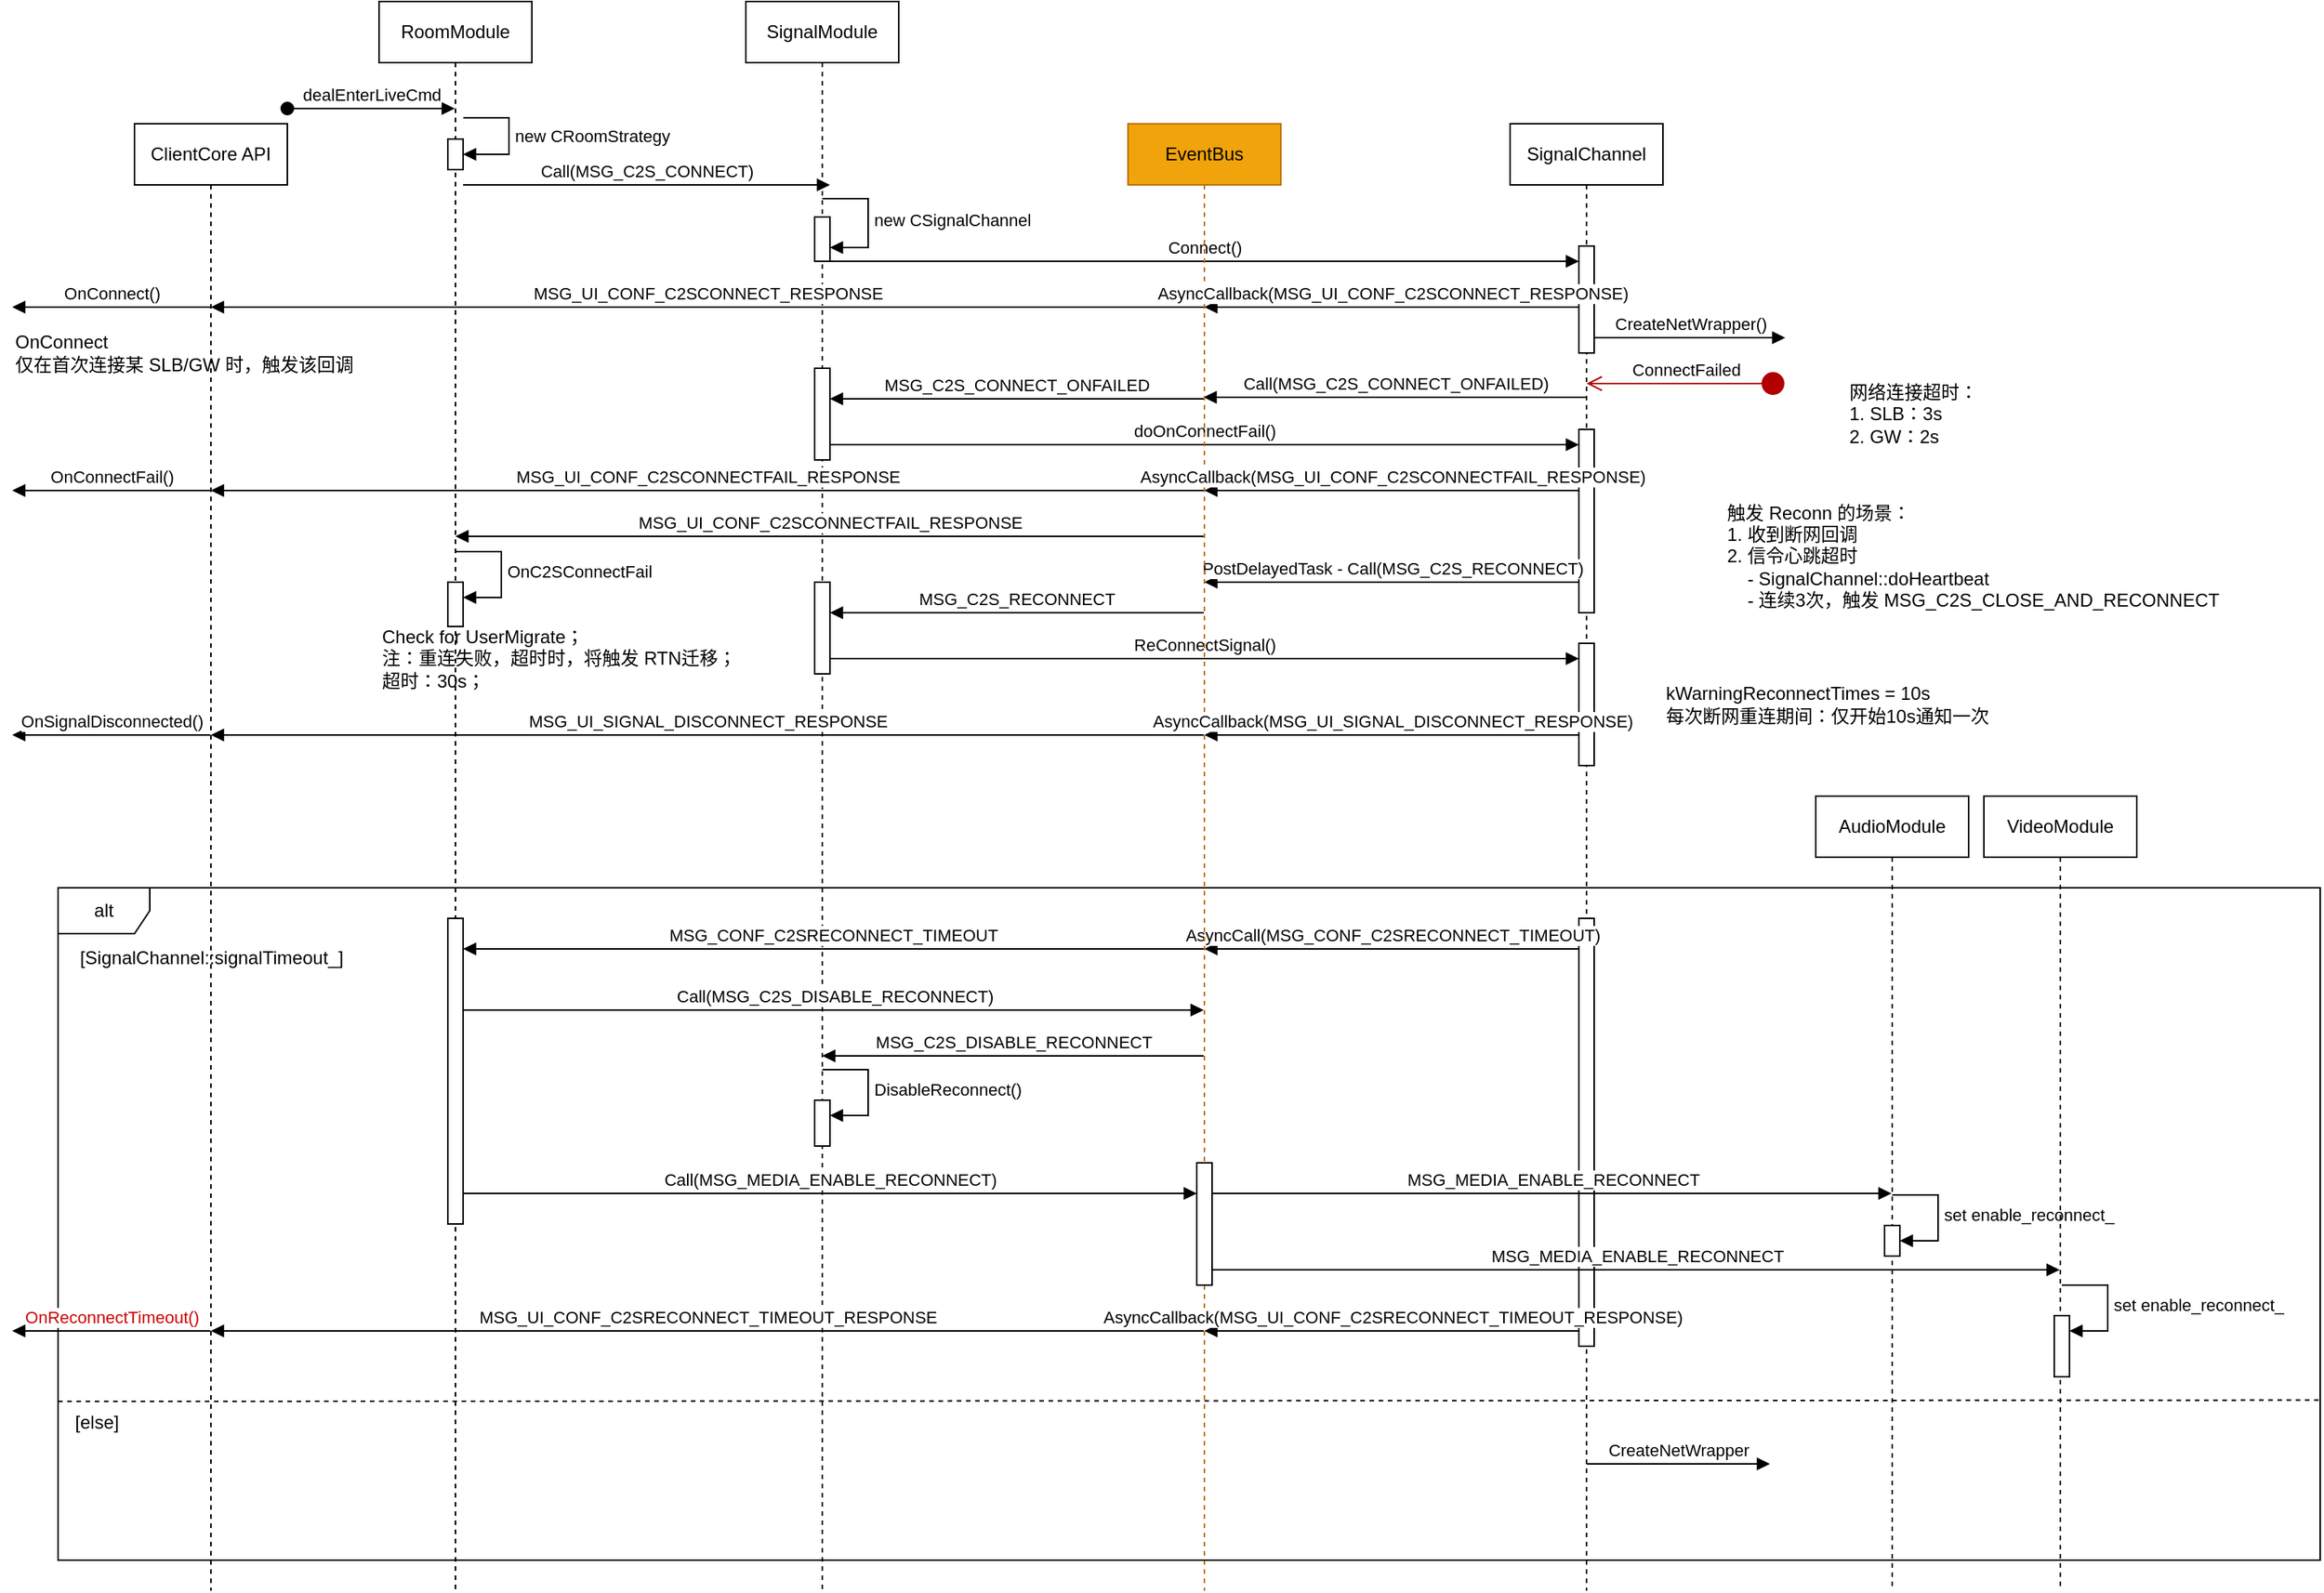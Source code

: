 <mxfile version="21.3.5" type="github">
  <diagram name="Page-1" id="2YBvvXClWsGukQMizWep">
    <mxGraphModel dx="2634" dy="908" grid="1" gridSize="10" guides="1" tooltips="1" connect="1" arrows="1" fold="1" page="1" pageScale="1" pageWidth="1200" pageHeight="1920" math="0" shadow="0">
      <root>
        <mxCell id="0" />
        <mxCell id="1" parent="0" />
        <mxCell id="aM9ryv3xv72pqoxQDRHE-1" value="RoomModule" style="shape=umlLifeline;perimeter=lifelinePerimeter;whiteSpace=wrap;html=1;container=0;dropTarget=0;collapsible=0;recursiveResize=0;outlineConnect=0;portConstraint=eastwest;newEdgeStyle={&quot;edgeStyle&quot;:&quot;elbowEdgeStyle&quot;,&quot;elbow&quot;:&quot;vertical&quot;,&quot;curved&quot;:0,&quot;rounded&quot;:0};" parent="1" vertex="1">
          <mxGeometry x="40" y="40" width="100" height="1040" as="geometry" />
        </mxCell>
        <mxCell id="aM9ryv3xv72pqoxQDRHE-3" value="dealEnterLiveCmd" style="html=1;verticalAlign=bottom;startArrow=oval;endArrow=block;startSize=8;edgeStyle=elbowEdgeStyle;elbow=vertical;curved=0;rounded=0;" parent="aM9ryv3xv72pqoxQDRHE-1" target="aM9ryv3xv72pqoxQDRHE-1" edge="1">
          <mxGeometry relative="1" as="geometry">
            <mxPoint x="-60" y="70" as="sourcePoint" />
            <mxPoint x="50" y="70" as="targetPoint" />
          </mxGeometry>
        </mxCell>
        <mxCell id="TPJhOk3paSpWV-xpmJgs-1" value="" style="html=1;points=[];perimeter=orthogonalPerimeter;outlineConnect=0;targetShapes=umlLifeline;portConstraint=eastwest;newEdgeStyle={&quot;edgeStyle&quot;:&quot;elbowEdgeStyle&quot;,&quot;elbow&quot;:&quot;vertical&quot;,&quot;curved&quot;:0,&quot;rounded&quot;:0};" parent="aM9ryv3xv72pqoxQDRHE-1" vertex="1">
          <mxGeometry x="45" y="90" width="10" height="20" as="geometry" />
        </mxCell>
        <mxCell id="TPJhOk3paSpWV-xpmJgs-2" value="new&amp;nbsp;CRoomStrategy" style="html=1;align=left;spacingLeft=2;endArrow=block;rounded=0;edgeStyle=orthogonalEdgeStyle;curved=0;rounded=0;exitX=1.014;exitY=0.032;exitDx=0;exitDy=0;exitPerimeter=0;" parent="aM9ryv3xv72pqoxQDRHE-1" target="TPJhOk3paSpWV-xpmJgs-1" edge="1">
          <mxGeometry relative="1" as="geometry">
            <mxPoint x="55.14" y="76.08" as="sourcePoint" />
            <Array as="points">
              <mxPoint x="85" y="76" />
              <mxPoint x="85" y="100" />
            </Array>
          </mxGeometry>
        </mxCell>
        <mxCell id="TPJhOk3paSpWV-xpmJgs-59" value="" style="html=1;points=[];perimeter=orthogonalPerimeter;outlineConnect=0;targetShapes=umlLifeline;portConstraint=eastwest;newEdgeStyle={&quot;edgeStyle&quot;:&quot;elbowEdgeStyle&quot;,&quot;elbow&quot;:&quot;vertical&quot;,&quot;curved&quot;:0,&quot;rounded&quot;:0};" parent="aM9ryv3xv72pqoxQDRHE-1" vertex="1">
          <mxGeometry x="45" y="380" width="10" height="29" as="geometry" />
        </mxCell>
        <mxCell id="TPJhOk3paSpWV-xpmJgs-60" value="OnC2SConnectFail" style="html=1;align=left;spacingLeft=2;endArrow=block;rounded=0;edgeStyle=orthogonalEdgeStyle;curved=0;rounded=0;" parent="aM9ryv3xv72pqoxQDRHE-1" target="TPJhOk3paSpWV-xpmJgs-59" edge="1">
          <mxGeometry relative="1" as="geometry">
            <mxPoint x="50" y="360" as="sourcePoint" />
            <Array as="points">
              <mxPoint x="80" y="390" />
            </Array>
          </mxGeometry>
        </mxCell>
        <mxCell id="TPJhOk3paSpWV-xpmJgs-76" value="" style="html=1;points=[];perimeter=orthogonalPerimeter;outlineConnect=0;targetShapes=umlLifeline;portConstraint=eastwest;newEdgeStyle={&quot;edgeStyle&quot;:&quot;elbowEdgeStyle&quot;,&quot;elbow&quot;:&quot;vertical&quot;,&quot;curved&quot;:0,&quot;rounded&quot;:0};" parent="aM9ryv3xv72pqoxQDRHE-1" vertex="1">
          <mxGeometry x="45" y="600" width="10" height="200" as="geometry" />
        </mxCell>
        <mxCell id="aM9ryv3xv72pqoxQDRHE-5" value="SignalModule" style="shape=umlLifeline;perimeter=lifelinePerimeter;whiteSpace=wrap;html=1;container=0;dropTarget=0;collapsible=0;recursiveResize=0;outlineConnect=0;portConstraint=eastwest;newEdgeStyle={&quot;edgeStyle&quot;:&quot;elbowEdgeStyle&quot;,&quot;elbow&quot;:&quot;vertical&quot;,&quot;curved&quot;:0,&quot;rounded&quot;:0};" parent="1" vertex="1">
          <mxGeometry x="280" y="40" width="100" height="1040" as="geometry" />
        </mxCell>
        <mxCell id="TPJhOk3paSpWV-xpmJgs-3" value="" style="html=1;points=[];perimeter=orthogonalPerimeter;outlineConnect=0;targetShapes=umlLifeline;portConstraint=eastwest;newEdgeStyle={&quot;edgeStyle&quot;:&quot;elbowEdgeStyle&quot;,&quot;elbow&quot;:&quot;vertical&quot;,&quot;curved&quot;:0,&quot;rounded&quot;:0};" parent="aM9ryv3xv72pqoxQDRHE-5" vertex="1">
          <mxGeometry x="45" y="141" width="10" height="29" as="geometry" />
        </mxCell>
        <mxCell id="TPJhOk3paSpWV-xpmJgs-4" value="new&amp;nbsp;CSignalChannel" style="html=1;align=left;spacingLeft=2;endArrow=block;rounded=0;edgeStyle=orthogonalEdgeStyle;curved=0;rounded=0;" parent="aM9ryv3xv72pqoxQDRHE-5" target="TPJhOk3paSpWV-xpmJgs-3" edge="1">
          <mxGeometry relative="1" as="geometry">
            <mxPoint x="50" y="129" as="sourcePoint" />
            <Array as="points">
              <mxPoint x="80" y="129" />
              <mxPoint x="80" y="161" />
            </Array>
            <mxPoint x="90" y="156" as="targetPoint" />
          </mxGeometry>
        </mxCell>
        <mxCell id="TPJhOk3paSpWV-xpmJgs-49" value="" style="html=1;points=[];perimeter=orthogonalPerimeter;outlineConnect=0;targetShapes=umlLifeline;portConstraint=eastwest;newEdgeStyle={&quot;edgeStyle&quot;:&quot;elbowEdgeStyle&quot;,&quot;elbow&quot;:&quot;vertical&quot;,&quot;curved&quot;:0,&quot;rounded&quot;:0};" parent="aM9ryv3xv72pqoxQDRHE-5" vertex="1">
          <mxGeometry x="45" y="719" width="10" height="30" as="geometry" />
        </mxCell>
        <mxCell id="TPJhOk3paSpWV-xpmJgs-50" value="DisableReconnect()" style="html=1;align=left;spacingLeft=2;endArrow=block;rounded=0;edgeStyle=orthogonalEdgeStyle;curved=0;rounded=0;" parent="aM9ryv3xv72pqoxQDRHE-5" target="TPJhOk3paSpWV-xpmJgs-49" edge="1">
          <mxGeometry relative="1" as="geometry">
            <mxPoint x="50" y="699" as="sourcePoint" />
            <Array as="points">
              <mxPoint x="80" y="729" />
            </Array>
          </mxGeometry>
        </mxCell>
        <mxCell id="TPJhOk3paSpWV-xpmJgs-62" value="" style="html=1;points=[];perimeter=orthogonalPerimeter;outlineConnect=0;targetShapes=umlLifeline;portConstraint=eastwest;newEdgeStyle={&quot;edgeStyle&quot;:&quot;elbowEdgeStyle&quot;,&quot;elbow&quot;:&quot;vertical&quot;,&quot;curved&quot;:0,&quot;rounded&quot;:0};" parent="aM9ryv3xv72pqoxQDRHE-5" vertex="1">
          <mxGeometry x="45" y="380" width="10" height="60" as="geometry" />
        </mxCell>
        <mxCell id="aM9ryv3xv72pqoxQDRHE-7" value="Call(MSG_C2S_CONNECT)" style="html=1;verticalAlign=bottom;endArrow=block;edgeStyle=elbowEdgeStyle;elbow=vertical;curved=0;rounded=0;" parent="1" edge="1">
          <mxGeometry x="0.002" relative="1" as="geometry">
            <mxPoint x="95" y="160" as="sourcePoint" />
            <Array as="points">
              <mxPoint x="255.5" y="160" />
              <mxPoint x="245.5" y="240" />
              <mxPoint x="175.5" y="210" />
            </Array>
            <mxPoint x="335" y="160" as="targetPoint" />
            <mxPoint as="offset" />
          </mxGeometry>
        </mxCell>
        <mxCell id="TPJhOk3paSpWV-xpmJgs-5" value="SignalChannel" style="shape=umlLifeline;perimeter=lifelinePerimeter;whiteSpace=wrap;html=1;container=1;dropTarget=0;collapsible=0;recursiveResize=0;outlineConnect=0;portConstraint=eastwest;newEdgeStyle={&quot;edgeStyle&quot;:&quot;elbowEdgeStyle&quot;,&quot;elbow&quot;:&quot;vertical&quot;,&quot;curved&quot;:0,&quot;rounded&quot;:0};" parent="1" vertex="1">
          <mxGeometry x="780" y="120" width="100" height="960" as="geometry" />
        </mxCell>
        <mxCell id="TPJhOk3paSpWV-xpmJgs-65" value="" style="html=1;points=[];perimeter=orthogonalPerimeter;outlineConnect=0;targetShapes=umlLifeline;portConstraint=eastwest;newEdgeStyle={&quot;edgeStyle&quot;:&quot;elbowEdgeStyle&quot;,&quot;elbow&quot;:&quot;vertical&quot;,&quot;curved&quot;:0,&quot;rounded&quot;:0};" parent="TPJhOk3paSpWV-xpmJgs-5" vertex="1">
          <mxGeometry x="45" y="200" width="10" height="120" as="geometry" />
        </mxCell>
        <mxCell id="TPJhOk3paSpWV-xpmJgs-69" value="" style="html=1;points=[];perimeter=orthogonalPerimeter;outlineConnect=0;targetShapes=umlLifeline;portConstraint=eastwest;newEdgeStyle={&quot;edgeStyle&quot;:&quot;elbowEdgeStyle&quot;,&quot;elbow&quot;:&quot;vertical&quot;,&quot;curved&quot;:0,&quot;rounded&quot;:0};" parent="TPJhOk3paSpWV-xpmJgs-5" vertex="1">
          <mxGeometry x="45" y="340" width="10" height="80" as="geometry" />
        </mxCell>
        <mxCell id="TPJhOk3paSpWV-xpmJgs-77" value="" style="html=1;points=[];perimeter=orthogonalPerimeter;outlineConnect=0;targetShapes=umlLifeline;portConstraint=eastwest;newEdgeStyle={&quot;edgeStyle&quot;:&quot;elbowEdgeStyle&quot;,&quot;elbow&quot;:&quot;vertical&quot;,&quot;curved&quot;:0,&quot;rounded&quot;:0};" parent="TPJhOk3paSpWV-xpmJgs-5" vertex="1">
          <mxGeometry x="45" y="520" width="10" height="280" as="geometry" />
        </mxCell>
        <mxCell id="TPJhOk3paSpWV-xpmJgs-81" value="" style="html=1;points=[];perimeter=orthogonalPerimeter;outlineConnect=0;targetShapes=umlLifeline;portConstraint=eastwest;newEdgeStyle={&quot;edgeStyle&quot;:&quot;elbowEdgeStyle&quot;,&quot;elbow&quot;:&quot;vertical&quot;,&quot;curved&quot;:0,&quot;rounded&quot;:0};" parent="TPJhOk3paSpWV-xpmJgs-5" vertex="1">
          <mxGeometry x="45" y="80" width="10" height="70" as="geometry" />
        </mxCell>
        <mxCell id="TPJhOk3paSpWV-xpmJgs-9" value="Connect()" style="html=1;verticalAlign=bottom;endArrow=block;edgeStyle=elbowEdgeStyle;elbow=vertical;curved=0;rounded=0;" parent="1" source="TPJhOk3paSpWV-xpmJgs-3" target="TPJhOk3paSpWV-xpmJgs-81" edge="1">
          <mxGeometry width="80" relative="1" as="geometry">
            <mxPoint x="370" y="380" as="sourcePoint" />
            <mxPoint x="595.0" y="380.0" as="targetPoint" />
            <Array as="points">
              <mxPoint x="410" y="210" />
              <mxPoint x="640" y="220" />
              <mxPoint x="510" y="310" />
              <mxPoint x="430" y="400" />
              <mxPoint x="530" y="380" />
            </Array>
          </mxGeometry>
        </mxCell>
        <mxCell id="TPJhOk3paSpWV-xpmJgs-10" value="CreateNetWrapper()" style="html=1;verticalAlign=bottom;endArrow=block;edgeStyle=elbowEdgeStyle;elbow=vertical;curved=0;rounded=0;" parent="1" source="TPJhOk3paSpWV-xpmJgs-81" edge="1">
          <mxGeometry width="80" relative="1" as="geometry">
            <mxPoint x="780.0" y="419.517" as="sourcePoint" />
            <mxPoint x="960" y="260" as="targetPoint" />
            <Array as="points">
              <mxPoint x="880" y="260" />
              <mxPoint x="930" y="250" />
              <mxPoint x="850" y="240" />
              <mxPoint x="920" y="340" />
              <mxPoint x="820" y="430" />
            </Array>
          </mxGeometry>
        </mxCell>
        <mxCell id="TPJhOk3paSpWV-xpmJgs-11" value="网络连接超时：&lt;br&gt;1. SLB：3s&lt;br&gt;2. GW：2s" style="text;html=1;align=left;verticalAlign=middle;resizable=0;points=[];autosize=1;strokeColor=none;fillColor=none;" parent="1" vertex="1">
          <mxGeometry x="1000" y="280" width="110" height="60" as="geometry" />
        </mxCell>
        <mxCell id="TPJhOk3paSpWV-xpmJgs-15" value="Call(MSG_C2S_CONNECT_ONFAILED)" style="html=1;verticalAlign=bottom;endArrow=block;edgeStyle=elbowEdgeStyle;elbow=vertical;curved=0;rounded=0;" parent="1" edge="1">
          <mxGeometry width="80" relative="1" as="geometry">
            <mxPoint x="829.5" y="299" as="sourcePoint" />
            <mxPoint x="579.5" y="299" as="targetPoint" />
            <Array as="points">
              <mxPoint x="750" y="299" />
              <mxPoint x="800" y="349" />
              <mxPoint x="630" y="309" />
              <mxPoint x="680" y="311" />
              <mxPoint x="700" y="309" />
              <mxPoint x="680" y="369" />
            </Array>
          </mxGeometry>
        </mxCell>
        <mxCell id="TPJhOk3paSpWV-xpmJgs-16" value="doOnConnectFail()" style="html=1;verticalAlign=bottom;endArrow=block;edgeStyle=elbowEdgeStyle;elbow=vertical;curved=0;rounded=0;" parent="1" source="TPJhOk3paSpWV-xpmJgs-63" target="TPJhOk3paSpWV-xpmJgs-65" edge="1">
          <mxGeometry width="80" relative="1" as="geometry">
            <mxPoint x="410" y="480" as="sourcePoint" />
            <mxPoint x="440" y="480" as="targetPoint" />
            <Array as="points">
              <mxPoint x="690" y="330" />
              <mxPoint x="440" y="440" />
              <mxPoint x="690" y="520" />
              <mxPoint x="500" y="510" />
              <mxPoint x="530" y="490" />
              <mxPoint x="450" y="480" />
              <mxPoint x="360" y="480" />
            </Array>
          </mxGeometry>
        </mxCell>
        <mxCell id="TPJhOk3paSpWV-xpmJgs-17" value="PostDelayedTask - Call(MSG_C2S_RECONNECT)" style="html=1;verticalAlign=bottom;endArrow=block;edgeStyle=elbowEdgeStyle;elbow=vertical;curved=0;rounded=0;" parent="1" source="TPJhOk3paSpWV-xpmJgs-65" target="TPJhOk3paSpWV-xpmJgs-22" edge="1">
          <mxGeometry width="80" relative="1" as="geometry">
            <mxPoint x="430" y="550" as="sourcePoint" />
            <mxPoint x="510" y="550" as="targetPoint" />
            <Array as="points">
              <mxPoint x="730" y="420" />
              <mxPoint x="660" y="560" />
              <mxPoint x="690" y="520" />
              <mxPoint x="760" y="480" />
              <mxPoint x="700" y="560" />
            </Array>
          </mxGeometry>
        </mxCell>
        <mxCell id="TPJhOk3paSpWV-xpmJgs-18" value="ReConnectSignal()" style="html=1;verticalAlign=bottom;endArrow=block;edgeStyle=elbowEdgeStyle;elbow=vertical;curved=0;rounded=0;" parent="1" source="TPJhOk3paSpWV-xpmJgs-62" target="TPJhOk3paSpWV-xpmJgs-69" edge="1">
          <mxGeometry width="80" relative="1" as="geometry">
            <mxPoint x="370" y="600" as="sourcePoint" />
            <mxPoint x="820" y="480" as="targetPoint" />
            <Array as="points">
              <mxPoint x="630" y="470" />
              <mxPoint x="500" y="590" />
              <mxPoint x="730" y="600" />
              <mxPoint x="690" y="590" />
              <mxPoint x="710" y="610" />
              <mxPoint x="680" y="620" />
              <mxPoint x="520" y="600" />
            </Array>
          </mxGeometry>
        </mxCell>
        <mxCell id="TPJhOk3paSpWV-xpmJgs-21" value="AsyncCall(MSG_CONF_C2SRECONNECT_TIMEOUT)" style="html=1;verticalAlign=bottom;endArrow=block;edgeStyle=elbowEdgeStyle;elbow=vertical;curved=0;rounded=0;" parent="1" source="TPJhOk3paSpWV-xpmJgs-77" target="TPJhOk3paSpWV-xpmJgs-22" edge="1">
          <mxGeometry width="80" relative="1" as="geometry">
            <mxPoint x="670" y="664.5" as="sourcePoint" />
            <mxPoint x="750" y="664.5" as="targetPoint" />
            <Array as="points">
              <mxPoint x="740" y="660" />
              <mxPoint x="750" y="680" />
              <mxPoint x="770" y="670" />
              <mxPoint x="650" y="680" />
              <mxPoint x="670" y="690" />
              <mxPoint x="740" y="700" />
              <mxPoint x="630" y="690" />
              <mxPoint x="650" y="665" />
            </Array>
            <mxPoint as="offset" />
          </mxGeometry>
        </mxCell>
        <mxCell id="TPJhOk3paSpWV-xpmJgs-22" value="EventBus" style="shape=umlLifeline;perimeter=lifelinePerimeter;whiteSpace=wrap;html=1;container=1;dropTarget=0;collapsible=0;recursiveResize=0;outlineConnect=0;portConstraint=eastwest;newEdgeStyle={&quot;edgeStyle&quot;:&quot;elbowEdgeStyle&quot;,&quot;elbow&quot;:&quot;vertical&quot;,&quot;curved&quot;:0,&quot;rounded&quot;:0};strokeColor=#BD7000;fillColor=#f0a30a;fontColor=#000000;" parent="1" vertex="1">
          <mxGeometry x="530" y="120" width="100" height="960" as="geometry" />
        </mxCell>
        <mxCell id="TPJhOk3paSpWV-xpmJgs-78" value="" style="html=1;points=[];perimeter=orthogonalPerimeter;outlineConnect=0;targetShapes=umlLifeline;portConstraint=eastwest;newEdgeStyle={&quot;edgeStyle&quot;:&quot;elbowEdgeStyle&quot;,&quot;elbow&quot;:&quot;vertical&quot;,&quot;curved&quot;:0,&quot;rounded&quot;:0};" parent="TPJhOk3paSpWV-xpmJgs-22" vertex="1">
          <mxGeometry x="45" y="680" width="10" height="80" as="geometry" />
        </mxCell>
        <mxCell id="TPJhOk3paSpWV-xpmJgs-23" value="AsyncCallback(MSG_UI_CONF_C2SRECONNECT_TIMEOUT_RESPONSE)" style="html=1;verticalAlign=bottom;endArrow=block;edgeStyle=elbowEdgeStyle;elbow=vertical;curved=0;rounded=0;" parent="1" source="TPJhOk3paSpWV-xpmJgs-77" target="TPJhOk3paSpWV-xpmJgs-22" edge="1">
          <mxGeometry width="80" relative="1" as="geometry">
            <mxPoint x="800" y="750" as="sourcePoint" />
            <mxPoint x="800" y="740" as="targetPoint" />
            <Array as="points">
              <mxPoint x="750" y="910" />
              <mxPoint x="770" y="920" />
              <mxPoint x="660" y="880" />
              <mxPoint x="730" y="860" />
              <mxPoint x="640" y="850" />
              <mxPoint x="670" y="820" />
              <mxPoint x="730" y="800" />
              <mxPoint x="680" y="760" />
              <mxPoint x="640" y="744" />
              <mxPoint x="740" y="710" />
            </Array>
          </mxGeometry>
        </mxCell>
        <mxCell id="TPJhOk3paSpWV-xpmJgs-24" value="MSG_C2S_CONNECT_ONFAILED" style="html=1;verticalAlign=bottom;endArrow=block;edgeStyle=elbowEdgeStyle;elbow=vertical;curved=0;rounded=0;" parent="1" source="TPJhOk3paSpWV-xpmJgs-22" target="TPJhOk3paSpWV-xpmJgs-63" edge="1">
          <mxGeometry width="80" relative="1" as="geometry">
            <mxPoint x="380" y="550" as="sourcePoint" />
            <mxPoint x="460" y="550" as="targetPoint" />
            <Array as="points">
              <mxPoint x="500" y="300" />
              <mxPoint x="480" y="410" />
              <mxPoint x="520" y="480" />
              <mxPoint x="530" y="470" />
              <mxPoint x="540" y="470" />
              <mxPoint x="380" y="550" />
            </Array>
          </mxGeometry>
        </mxCell>
        <mxCell id="TPJhOk3paSpWV-xpmJgs-25" value="MSG_C2S_RECONNECT" style="html=1;verticalAlign=bottom;endArrow=block;edgeStyle=elbowEdgeStyle;elbow=vertical;curved=0;rounded=0;" parent="1" source="TPJhOk3paSpWV-xpmJgs-22" target="TPJhOk3paSpWV-xpmJgs-62" edge="1">
          <mxGeometry width="80" relative="1" as="geometry">
            <mxPoint x="530" y="440" as="sourcePoint" />
            <mxPoint x="350" y="440" as="targetPoint" />
            <Array as="points">
              <mxPoint x="510" y="440" />
              <mxPoint x="550" y="440" />
              <mxPoint x="500" y="560" />
              <mxPoint x="540" y="560" />
              <mxPoint x="550" y="570" />
              <mxPoint x="540" y="560" />
              <mxPoint x="560" y="580" />
              <mxPoint x="400" y="580" />
              <mxPoint x="370" y="550" />
              <mxPoint x="540" y="550" />
              <mxPoint x="540" y="560" />
              <mxPoint x="380" y="490" />
              <mxPoint x="360" y="500" />
              <mxPoint x="540" y="489" />
              <mxPoint x="550" y="489" />
              <mxPoint x="530" y="499" />
              <mxPoint x="390" y="479" />
              <mxPoint x="380" y="569" />
              <mxPoint x="370" y="489" />
              <mxPoint x="550" y="499" />
              <mxPoint x="550" y="479" />
              <mxPoint x="550" y="479" />
              <mxPoint x="410" y="579" />
            </Array>
          </mxGeometry>
        </mxCell>
        <mxCell id="TPJhOk3paSpWV-xpmJgs-31" value="MSG_CONF_C2SRECONNECT_TIMEOUT" style="html=1;verticalAlign=bottom;endArrow=block;edgeStyle=elbowEdgeStyle;elbow=vertical;curved=0;rounded=0;" parent="1" source="TPJhOk3paSpWV-xpmJgs-22" target="TPJhOk3paSpWV-xpmJgs-76" edge="1">
          <mxGeometry width="80" relative="1" as="geometry">
            <mxPoint x="380" y="730" as="sourcePoint" />
            <mxPoint x="460" y="730" as="targetPoint" />
            <Array as="points">
              <mxPoint x="210" y="660" />
              <mxPoint x="510" y="680" />
              <mxPoint x="530" y="670" />
              <mxPoint x="500" y="700" />
              <mxPoint x="440" y="720" />
            </Array>
          </mxGeometry>
        </mxCell>
        <mxCell id="TPJhOk3paSpWV-xpmJgs-34" value="Call(MSG_C2S_DISABLE_RECONNECT)" style="html=1;verticalAlign=bottom;endArrow=block;edgeStyle=elbowEdgeStyle;elbow=vertical;curved=0;rounded=0;" parent="1" source="TPJhOk3paSpWV-xpmJgs-76" target="TPJhOk3paSpWV-xpmJgs-22" edge="1">
          <mxGeometry x="0.001" width="80" relative="1" as="geometry">
            <mxPoint x="160" y="760" as="sourcePoint" />
            <mxPoint x="240" y="760" as="targetPoint" />
            <Array as="points">
              <mxPoint x="180" y="700" />
              <mxPoint x="530" y="695" />
              <mxPoint x="510" y="720" />
              <mxPoint x="310" y="760" />
            </Array>
            <mxPoint as="offset" />
          </mxGeometry>
        </mxCell>
        <mxCell id="TPJhOk3paSpWV-xpmJgs-35" value="MSG_C2S_DISABLE_RECONNECT" style="html=1;verticalAlign=bottom;endArrow=block;edgeStyle=elbowEdgeStyle;elbow=vertical;curved=0;rounded=0;" parent="1" source="TPJhOk3paSpWV-xpmJgs-22" target="aM9ryv3xv72pqoxQDRHE-5" edge="1">
          <mxGeometry width="80" relative="1" as="geometry">
            <mxPoint x="520" y="590" as="sourcePoint" />
            <mxPoint x="600" y="590" as="targetPoint" />
            <Array as="points">
              <mxPoint x="520" y="730" />
              <mxPoint x="480" y="760" />
            </Array>
          </mxGeometry>
        </mxCell>
        <mxCell id="TPJhOk3paSpWV-xpmJgs-36" value="ConnectFailed" style="html=1;verticalAlign=bottom;startArrow=circle;startFill=1;endArrow=open;startSize=6;endSize=8;edgeStyle=elbowEdgeStyle;elbow=vertical;curved=0;rounded=0;fillColor=#e51400;strokeColor=#B20000;" parent="1" target="TPJhOk3paSpWV-xpmJgs-5" edge="1">
          <mxGeometry width="80" relative="1" as="geometry">
            <mxPoint x="960" y="290" as="sourcePoint" />
            <mxPoint x="830" y="402" as="targetPoint" />
            <Array as="points">
              <mxPoint x="850" y="290" />
              <mxPoint x="870" y="280" />
              <mxPoint x="920" y="370" />
              <mxPoint x="880" y="380" />
              <mxPoint x="860" y="460" />
            </Array>
          </mxGeometry>
        </mxCell>
        <mxCell id="TPJhOk3paSpWV-xpmJgs-37" value="AudioModule" style="shape=umlLifeline;perimeter=lifelinePerimeter;whiteSpace=wrap;html=1;container=1;dropTarget=0;collapsible=0;recursiveResize=0;outlineConnect=0;portConstraint=eastwest;newEdgeStyle={&quot;edgeStyle&quot;:&quot;elbowEdgeStyle&quot;,&quot;elbow&quot;:&quot;vertical&quot;,&quot;curved&quot;:0,&quot;rounded&quot;:0};" parent="1" vertex="1">
          <mxGeometry x="980" y="560" width="100" height="520" as="geometry" />
        </mxCell>
        <mxCell id="TPJhOk3paSpWV-xpmJgs-41" value="" style="html=1;points=[];perimeter=orthogonalPerimeter;outlineConnect=0;targetShapes=umlLifeline;portConstraint=eastwest;newEdgeStyle={&quot;edgeStyle&quot;:&quot;elbowEdgeStyle&quot;,&quot;elbow&quot;:&quot;vertical&quot;,&quot;curved&quot;:0,&quot;rounded&quot;:0};" parent="TPJhOk3paSpWV-xpmJgs-37" vertex="1">
          <mxGeometry x="45" y="281" width="10" height="20" as="geometry" />
        </mxCell>
        <mxCell id="TPJhOk3paSpWV-xpmJgs-42" value="set&amp;nbsp;enable_reconnect_" style="html=1;align=left;spacingLeft=2;endArrow=block;rounded=0;edgeStyle=orthogonalEdgeStyle;curved=0;rounded=0;" parent="TPJhOk3paSpWV-xpmJgs-37" target="TPJhOk3paSpWV-xpmJgs-41" edge="1">
          <mxGeometry relative="1" as="geometry">
            <mxPoint x="50" y="261" as="sourcePoint" />
            <Array as="points">
              <mxPoint x="80" y="291" />
            </Array>
          </mxGeometry>
        </mxCell>
        <mxCell id="TPJhOk3paSpWV-xpmJgs-38" value="VideoModule" style="shape=umlLifeline;perimeter=lifelinePerimeter;whiteSpace=wrap;html=1;container=1;dropTarget=0;collapsible=0;recursiveResize=0;outlineConnect=0;portConstraint=eastwest;newEdgeStyle={&quot;edgeStyle&quot;:&quot;elbowEdgeStyle&quot;,&quot;elbow&quot;:&quot;vertical&quot;,&quot;curved&quot;:0,&quot;rounded&quot;:0};" parent="1" vertex="1">
          <mxGeometry x="1090" y="560" width="100" height="520" as="geometry" />
        </mxCell>
        <mxCell id="TPJhOk3paSpWV-xpmJgs-43" value="" style="html=1;points=[];perimeter=orthogonalPerimeter;outlineConnect=0;targetShapes=umlLifeline;portConstraint=eastwest;newEdgeStyle={&quot;edgeStyle&quot;:&quot;elbowEdgeStyle&quot;,&quot;elbow&quot;:&quot;vertical&quot;,&quot;curved&quot;:0,&quot;rounded&quot;:0};" parent="TPJhOk3paSpWV-xpmJgs-38" vertex="1">
          <mxGeometry x="46" y="340" width="10" height="40" as="geometry" />
        </mxCell>
        <mxCell id="TPJhOk3paSpWV-xpmJgs-44" value="set&amp;nbsp;enable_reconnect_" style="html=1;align=left;spacingLeft=2;endArrow=block;rounded=0;edgeStyle=orthogonalEdgeStyle;curved=0;rounded=0;" parent="TPJhOk3paSpWV-xpmJgs-38" target="TPJhOk3paSpWV-xpmJgs-43" edge="1">
          <mxGeometry relative="1" as="geometry">
            <mxPoint x="51" y="320" as="sourcePoint" />
            <Array as="points">
              <mxPoint x="81" y="350" />
            </Array>
          </mxGeometry>
        </mxCell>
        <mxCell id="TPJhOk3paSpWV-xpmJgs-39" value="MSG_MEDIA_ENABLE_RECONNECT" style="html=1;verticalAlign=bottom;endArrow=block;edgeStyle=elbowEdgeStyle;elbow=vertical;curved=0;rounded=0;" parent="1" source="TPJhOk3paSpWV-xpmJgs-78" target="TPJhOk3paSpWV-xpmJgs-37" edge="1">
          <mxGeometry width="80" relative="1" as="geometry">
            <mxPoint x="600" y="760" as="sourcePoint" />
            <mxPoint x="680" y="760" as="targetPoint" />
            <Array as="points">
              <mxPoint x="930" y="820" />
              <mxPoint x="730" y="780" />
            </Array>
            <mxPoint as="offset" />
          </mxGeometry>
        </mxCell>
        <mxCell id="TPJhOk3paSpWV-xpmJgs-40" value="MSG_MEDIA_ENABLE_RECONNECT" style="html=1;verticalAlign=bottom;endArrow=block;edgeStyle=elbowEdgeStyle;elbow=vertical;curved=0;rounded=0;" parent="1" source="TPJhOk3paSpWV-xpmJgs-78" target="TPJhOk3paSpWV-xpmJgs-38" edge="1">
          <mxGeometry width="80" relative="1" as="geometry">
            <mxPoint x="620" y="810" as="sourcePoint" />
            <mxPoint x="660" y="780" as="targetPoint" />
            <Array as="points">
              <mxPoint x="980" y="870" />
              <mxPoint x="720" y="820" />
              <mxPoint x="930" y="810" />
              <mxPoint x="1100" y="810" />
            </Array>
          </mxGeometry>
        </mxCell>
        <mxCell id="TPJhOk3paSpWV-xpmJgs-45" value="ClientCore API" style="shape=umlLifeline;perimeter=lifelinePerimeter;whiteSpace=wrap;html=1;container=1;dropTarget=0;collapsible=0;recursiveResize=0;outlineConnect=0;portConstraint=eastwest;newEdgeStyle={&quot;edgeStyle&quot;:&quot;elbowEdgeStyle&quot;,&quot;elbow&quot;:&quot;vertical&quot;,&quot;curved&quot;:0,&quot;rounded&quot;:0};" parent="1" vertex="1">
          <mxGeometry x="-120" y="120" width="100" height="960" as="geometry" />
        </mxCell>
        <mxCell id="TPJhOk3paSpWV-xpmJgs-46" value="MSG_UI_CONF_C2SRECONNECT_TIMEOUT_RESPONSE" style="html=1;verticalAlign=bottom;endArrow=block;edgeStyle=elbowEdgeStyle;elbow=vertical;curved=0;rounded=0;" parent="1" source="TPJhOk3paSpWV-xpmJgs-22" target="TPJhOk3paSpWV-xpmJgs-45" edge="1">
          <mxGeometry width="80" relative="1" as="geometry">
            <mxPoint x="360" y="670" as="sourcePoint" />
            <mxPoint x="440" y="670" as="targetPoint" />
            <Array as="points">
              <mxPoint x="480" y="910" />
              <mxPoint x="60" y="890" />
              <mxPoint x="480" y="870" />
              <mxPoint x="60" y="880" />
            </Array>
            <mxPoint as="offset" />
          </mxGeometry>
        </mxCell>
        <mxCell id="TPJhOk3paSpWV-xpmJgs-47" value="AsyncCallback(MSG_UI_CONF_C2SCONNECTFAIL_RESPONSE)" style="html=1;verticalAlign=bottom;endArrow=block;edgeStyle=elbowEdgeStyle;elbow=vertical;curved=0;rounded=0;" parent="1" source="TPJhOk3paSpWV-xpmJgs-65" target="TPJhOk3paSpWV-xpmJgs-22" edge="1">
          <mxGeometry width="80" relative="1" as="geometry">
            <mxPoint x="820" y="360" as="sourcePoint" />
            <mxPoint x="490" y="490" as="targetPoint" />
            <Array as="points">
              <mxPoint x="780" y="360" />
              <mxPoint x="660" y="480" />
            </Array>
          </mxGeometry>
        </mxCell>
        <mxCell id="TPJhOk3paSpWV-xpmJgs-48" value="MSG_UI_CONF_C2SCONNECTFAIL_RESPONSE" style="html=1;verticalAlign=bottom;endArrow=block;edgeStyle=elbowEdgeStyle;elbow=vertical;curved=0;rounded=0;" parent="1" source="TPJhOk3paSpWV-xpmJgs-22" target="TPJhOk3paSpWV-xpmJgs-45" edge="1">
          <mxGeometry width="80" relative="1" as="geometry">
            <mxPoint x="380" y="440" as="sourcePoint" />
            <mxPoint x="460" y="440" as="targetPoint" />
            <Array as="points">
              <mxPoint x="500" y="360" />
              <mxPoint x="470" y="480" />
              <mxPoint x="250" y="500" />
            </Array>
            <mxPoint as="offset" />
          </mxGeometry>
        </mxCell>
        <mxCell id="TPJhOk3paSpWV-xpmJgs-56" value="" style="group;strokeColor=#0000FF;fillColor=none;" parent="1" vertex="1" connectable="0">
          <mxGeometry x="-170" y="620" width="1480" height="440" as="geometry" />
        </mxCell>
        <mxCell id="TPJhOk3paSpWV-xpmJgs-51" value="alt" style="shape=umlFrame;whiteSpace=wrap;html=1;pointerEvents=0;" parent="TPJhOk3paSpWV-xpmJgs-56" vertex="1">
          <mxGeometry width="1480" height="440" as="geometry" />
        </mxCell>
        <mxCell id="TPJhOk3paSpWV-xpmJgs-52" value="[else]" style="text;html=1;align=center;verticalAlign=middle;resizable=0;points=[];autosize=1;strokeColor=none;fillColor=none;" parent="TPJhOk3paSpWV-xpmJgs-56" vertex="1">
          <mxGeometry y="335.238" width="50" height="30" as="geometry" />
        </mxCell>
        <mxCell id="TPJhOk3paSpWV-xpmJgs-54" value="" style="endArrow=none;dashed=1;html=1;rounded=0;exitX=0;exitY=0.764;exitDx=0;exitDy=0;exitPerimeter=0;entryX=1;entryY=0.762;entryDx=0;entryDy=0;entryPerimeter=0;" parent="TPJhOk3paSpWV-xpmJgs-56" source="TPJhOk3paSpWV-xpmJgs-51" target="TPJhOk3paSpWV-xpmJgs-51" edge="1">
          <mxGeometry width="50" height="50" relative="1" as="geometry">
            <mxPoint x="640" y="398.095" as="sourcePoint" />
            <mxPoint x="690" y="345.714" as="targetPoint" />
          </mxGeometry>
        </mxCell>
        <mxCell id="TPJhOk3paSpWV-xpmJgs-55" value="[SignalChannel::signalTimeout_]" style="text;html=1;align=center;verticalAlign=middle;resizable=0;points=[];autosize=1;strokeColor=none;fillColor=none;" parent="TPJhOk3paSpWV-xpmJgs-56" vertex="1">
          <mxGeometry y="31.429" width="200" height="30" as="geometry" />
        </mxCell>
        <mxCell id="TPJhOk3paSpWV-xpmJgs-57" value="CreateNetWrapper" style="html=1;verticalAlign=bottom;endArrow=block;edgeStyle=elbowEdgeStyle;elbow=vertical;curved=0;rounded=0;" parent="TPJhOk3paSpWV-xpmJgs-56" source="TPJhOk3paSpWV-xpmJgs-5" edge="1">
          <mxGeometry width="80" relative="1" as="geometry">
            <mxPoint x="1000" y="377.143" as="sourcePoint" />
            <mxPoint x="1120" y="377.143" as="targetPoint" />
          </mxGeometry>
        </mxCell>
        <mxCell id="TPJhOk3paSpWV-xpmJgs-58" value="MSG_UI_CONF_C2SCONNECTFAIL_RESPONSE" style="html=1;verticalAlign=bottom;endArrow=block;edgeStyle=elbowEdgeStyle;elbow=vertical;curved=0;rounded=0;" parent="1" source="TPJhOk3paSpWV-xpmJgs-22" target="aM9ryv3xv72pqoxQDRHE-1" edge="1">
          <mxGeometry width="80" relative="1" as="geometry">
            <mxPoint x="500" y="510" as="sourcePoint" />
            <mxPoint x="250" y="510" as="targetPoint" />
            <Array as="points">
              <mxPoint x="500" y="390" />
              <mxPoint x="310" y="510" />
            </Array>
          </mxGeometry>
        </mxCell>
        <mxCell id="TPJhOk3paSpWV-xpmJgs-61" value="Check for&amp;nbsp;UserMigrate；&lt;br&gt;注：重连失败，超时时，将触发 RTN迁移；&lt;br&gt;超时：30s；" style="text;html=1;align=left;verticalAlign=middle;resizable=0;points=[];autosize=1;strokeColor=none;fillColor=none;" parent="1" vertex="1">
          <mxGeometry x="40" y="440" width="260" height="60" as="geometry" />
        </mxCell>
        <mxCell id="TPJhOk3paSpWV-xpmJgs-64" value="" style="html=1;verticalAlign=bottom;endArrow=block;edgeStyle=elbowEdgeStyle;elbow=vertical;curved=0;rounded=0;" parent="1" source="aM9ryv3xv72pqoxQDRHE-5" target="TPJhOk3paSpWV-xpmJgs-63" edge="1">
          <mxGeometry width="80" relative="1" as="geometry">
            <mxPoint x="330" y="330" as="sourcePoint" />
            <mxPoint x="830" y="330" as="targetPoint" />
            <Array as="points" />
          </mxGeometry>
        </mxCell>
        <mxCell id="TPJhOk3paSpWV-xpmJgs-63" value="" style="html=1;points=[];perimeter=orthogonalPerimeter;outlineConnect=0;targetShapes=umlLifeline;portConstraint=eastwest;newEdgeStyle={&quot;edgeStyle&quot;:&quot;elbowEdgeStyle&quot;,&quot;elbow&quot;:&quot;vertical&quot;,&quot;curved&quot;:0,&quot;rounded&quot;:0};" parent="1" vertex="1">
          <mxGeometry x="325" y="280" width="10" height="60" as="geometry" />
        </mxCell>
        <mxCell id="TPJhOk3paSpWV-xpmJgs-68" value="AsyncCallback(MSG_UI_SIGNAL_DISCONNECT_RESPONSE)" style="html=1;verticalAlign=bottom;endArrow=block;edgeStyle=elbowEdgeStyle;elbow=vertical;curved=0;rounded=0;" parent="1" source="TPJhOk3paSpWV-xpmJgs-69" target="TPJhOk3paSpWV-xpmJgs-22" edge="1">
          <mxGeometry x="0.002" width="80" relative="1" as="geometry">
            <mxPoint x="900" y="510" as="sourcePoint" />
            <mxPoint x="940" y="510" as="targetPoint" />
            <Array as="points">
              <mxPoint x="740" y="520" />
              <mxPoint x="670" y="500" />
            </Array>
            <mxPoint as="offset" />
          </mxGeometry>
        </mxCell>
        <mxCell id="TPJhOk3paSpWV-xpmJgs-71" value="MSG_UI_SIGNAL_DISCONNECT_RESPONSE" style="html=1;verticalAlign=bottom;endArrow=block;edgeStyle=elbowEdgeStyle;elbow=vertical;curved=0;rounded=0;" parent="1" source="TPJhOk3paSpWV-xpmJgs-22" target="TPJhOk3paSpWV-xpmJgs-45" edge="1">
          <mxGeometry width="80" relative="1" as="geometry">
            <mxPoint x="440" y="530" as="sourcePoint" />
            <mxPoint x="520" y="530" as="targetPoint" />
            <Array as="points">
              <mxPoint x="450" y="520" />
              <mxPoint x="70" y="500" />
            </Array>
          </mxGeometry>
        </mxCell>
        <mxCell id="TPJhOk3paSpWV-xpmJgs-72" value="OnConnectFail()" style="html=1;verticalAlign=bottom;endArrow=block;edgeStyle=elbowEdgeStyle;elbow=vertical;curved=0;rounded=0;" parent="1" source="TPJhOk3paSpWV-xpmJgs-45" edge="1">
          <mxGeometry x="0.006" width="80" relative="1" as="geometry">
            <mxPoint x="-240" y="360" as="sourcePoint" />
            <mxPoint x="-200" y="360" as="targetPoint" />
            <mxPoint as="offset" />
          </mxGeometry>
        </mxCell>
        <mxCell id="TPJhOk3paSpWV-xpmJgs-73" value="OnSignalDisconnected()" style="html=1;verticalAlign=bottom;endArrow=block;edgeStyle=elbowEdgeStyle;elbow=vertical;curved=0;rounded=0;" parent="1" source="TPJhOk3paSpWV-xpmJgs-45" edge="1">
          <mxGeometry width="80" relative="1" as="geometry">
            <mxPoint x="-260" y="500" as="sourcePoint" />
            <mxPoint x="-200" y="520" as="targetPoint" />
            <Array as="points">
              <mxPoint x="-150" y="520" />
            </Array>
          </mxGeometry>
        </mxCell>
        <mxCell id="TPJhOk3paSpWV-xpmJgs-74" value="kWarningReconnectTimes = 10s&lt;br&gt;每次断网重连期间：仅开始10s通知一次" style="text;html=1;align=left;verticalAlign=middle;resizable=0;points=[];autosize=1;strokeColor=none;fillColor=none;" parent="1" vertex="1">
          <mxGeometry x="880" y="480" width="230" height="40" as="geometry" />
        </mxCell>
        <mxCell id="TPJhOk3paSpWV-xpmJgs-75" value="OnReconnectTimeout()" style="html=1;verticalAlign=bottom;endArrow=block;edgeStyle=elbowEdgeStyle;elbow=vertical;curved=0;rounded=0;fontColor=#CC0000;" parent="1" source="TPJhOk3paSpWV-xpmJgs-45" edge="1">
          <mxGeometry width="80" relative="1" as="geometry">
            <mxPoint x="-280" y="910" as="sourcePoint" />
            <mxPoint x="-200" y="910" as="targetPoint" />
          </mxGeometry>
        </mxCell>
        <mxCell id="TPJhOk3paSpWV-xpmJgs-79" value="Call(MSG_MEDIA_ENABLE_RECONNECT)" style="html=1;verticalAlign=bottom;endArrow=block;edgeStyle=elbowEdgeStyle;elbow=vertical;curved=0;rounded=0;" parent="1" source="TPJhOk3paSpWV-xpmJgs-76" target="TPJhOk3paSpWV-xpmJgs-78" edge="1">
          <mxGeometry width="80" relative="1" as="geometry">
            <mxPoint x="420" y="810" as="sourcePoint" />
            <mxPoint x="500" y="810" as="targetPoint" />
          </mxGeometry>
        </mxCell>
        <mxCell id="TPJhOk3paSpWV-xpmJgs-80" value="触发 Reconn 的场景：&lt;br&gt;1. 收到断网回调&lt;br&gt;2. 信令心跳超时&lt;br&gt;&amp;nbsp; &amp;nbsp; - SignalChannel::doHeartbeat&lt;br&gt;&amp;nbsp; &amp;nbsp; - 连续3次，触发&amp;nbsp;MSG_C2S_CLOSE_AND_RECONNECT" style="text;html=1;align=left;verticalAlign=middle;resizable=0;points=[];autosize=1;strokeColor=none;fillColor=none;" parent="1" vertex="1">
          <mxGeometry x="920" y="358" width="350" height="90" as="geometry" />
        </mxCell>
        <mxCell id="TPJhOk3paSpWV-xpmJgs-83" value="AsyncCallback(MSG_UI_CONF_C2SCONNECT_RESPONSE)" style="html=1;verticalAlign=bottom;endArrow=block;edgeStyle=elbowEdgeStyle;elbow=vertical;curved=0;rounded=0;" parent="1" source="TPJhOk3paSpWV-xpmJgs-81" target="TPJhOk3paSpWV-xpmJgs-22" edge="1">
          <mxGeometry width="80" relative="1" as="geometry">
            <mxPoint x="670" y="240" as="sourcePoint" />
            <mxPoint x="740" y="240.33" as="targetPoint" />
            <Array as="points">
              <mxPoint x="680" y="240" />
            </Array>
          </mxGeometry>
        </mxCell>
        <mxCell id="TPJhOk3paSpWV-xpmJgs-84" value="MSG_UI_CONF_C2SCONNECT_RESPONSE" style="html=1;verticalAlign=bottom;endArrow=block;edgeStyle=elbowEdgeStyle;elbow=vertical;curved=0;rounded=0;" parent="1" source="TPJhOk3paSpWV-xpmJgs-22" target="TPJhOk3paSpWV-xpmJgs-45" edge="1">
          <mxGeometry width="80" relative="1" as="geometry">
            <mxPoint x="250" y="260" as="sourcePoint" />
            <mxPoint x="330" y="260" as="targetPoint" />
            <Array as="points">
              <mxPoint x="230" y="240" />
            </Array>
          </mxGeometry>
        </mxCell>
        <mxCell id="TPJhOk3paSpWV-xpmJgs-85" value="OnConnect()" style="html=1;verticalAlign=bottom;endArrow=block;edgeStyle=elbowEdgeStyle;elbow=vertical;curved=0;rounded=0;" parent="1" source="TPJhOk3paSpWV-xpmJgs-45" edge="1">
          <mxGeometry width="80" relative="1" as="geometry">
            <mxPoint x="-190" y="240" as="sourcePoint" />
            <mxPoint x="-200" y="240" as="targetPoint" />
          </mxGeometry>
        </mxCell>
        <mxCell id="TPJhOk3paSpWV-xpmJgs-86" value="OnConnect&lt;br&gt;仅在首次连接某 SLB/GW 时，触发该回调" style="text;html=1;align=left;verticalAlign=middle;resizable=0;points=[];autosize=1;strokeColor=none;fillColor=none;" parent="1" vertex="1">
          <mxGeometry x="-200" y="250" width="240" height="40" as="geometry" />
        </mxCell>
      </root>
    </mxGraphModel>
  </diagram>
</mxfile>
